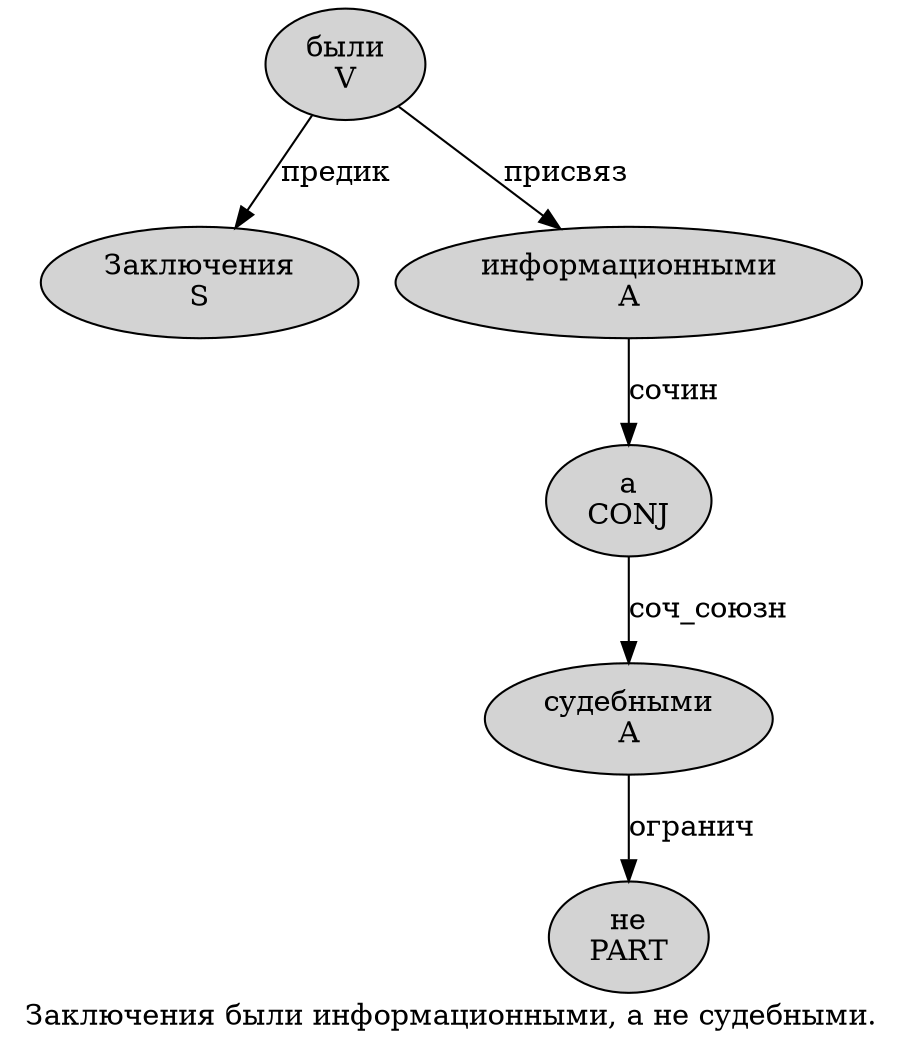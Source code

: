 digraph SENTENCE_630 {
	graph [label="Заключения были информационными, а не судебными."]
	node [style=filled]
		0 [label="Заключения
S" color="" fillcolor=lightgray penwidth=1 shape=ellipse]
		1 [label="были
V" color="" fillcolor=lightgray penwidth=1 shape=ellipse]
		2 [label="информационными
A" color="" fillcolor=lightgray penwidth=1 shape=ellipse]
		4 [label="а
CONJ" color="" fillcolor=lightgray penwidth=1 shape=ellipse]
		5 [label="не
PART" color="" fillcolor=lightgray penwidth=1 shape=ellipse]
		6 [label="судебными
A" color="" fillcolor=lightgray penwidth=1 shape=ellipse]
			2 -> 4 [label="сочин"]
			1 -> 0 [label="предик"]
			1 -> 2 [label="присвяз"]
			6 -> 5 [label="огранич"]
			4 -> 6 [label="соч_союзн"]
}